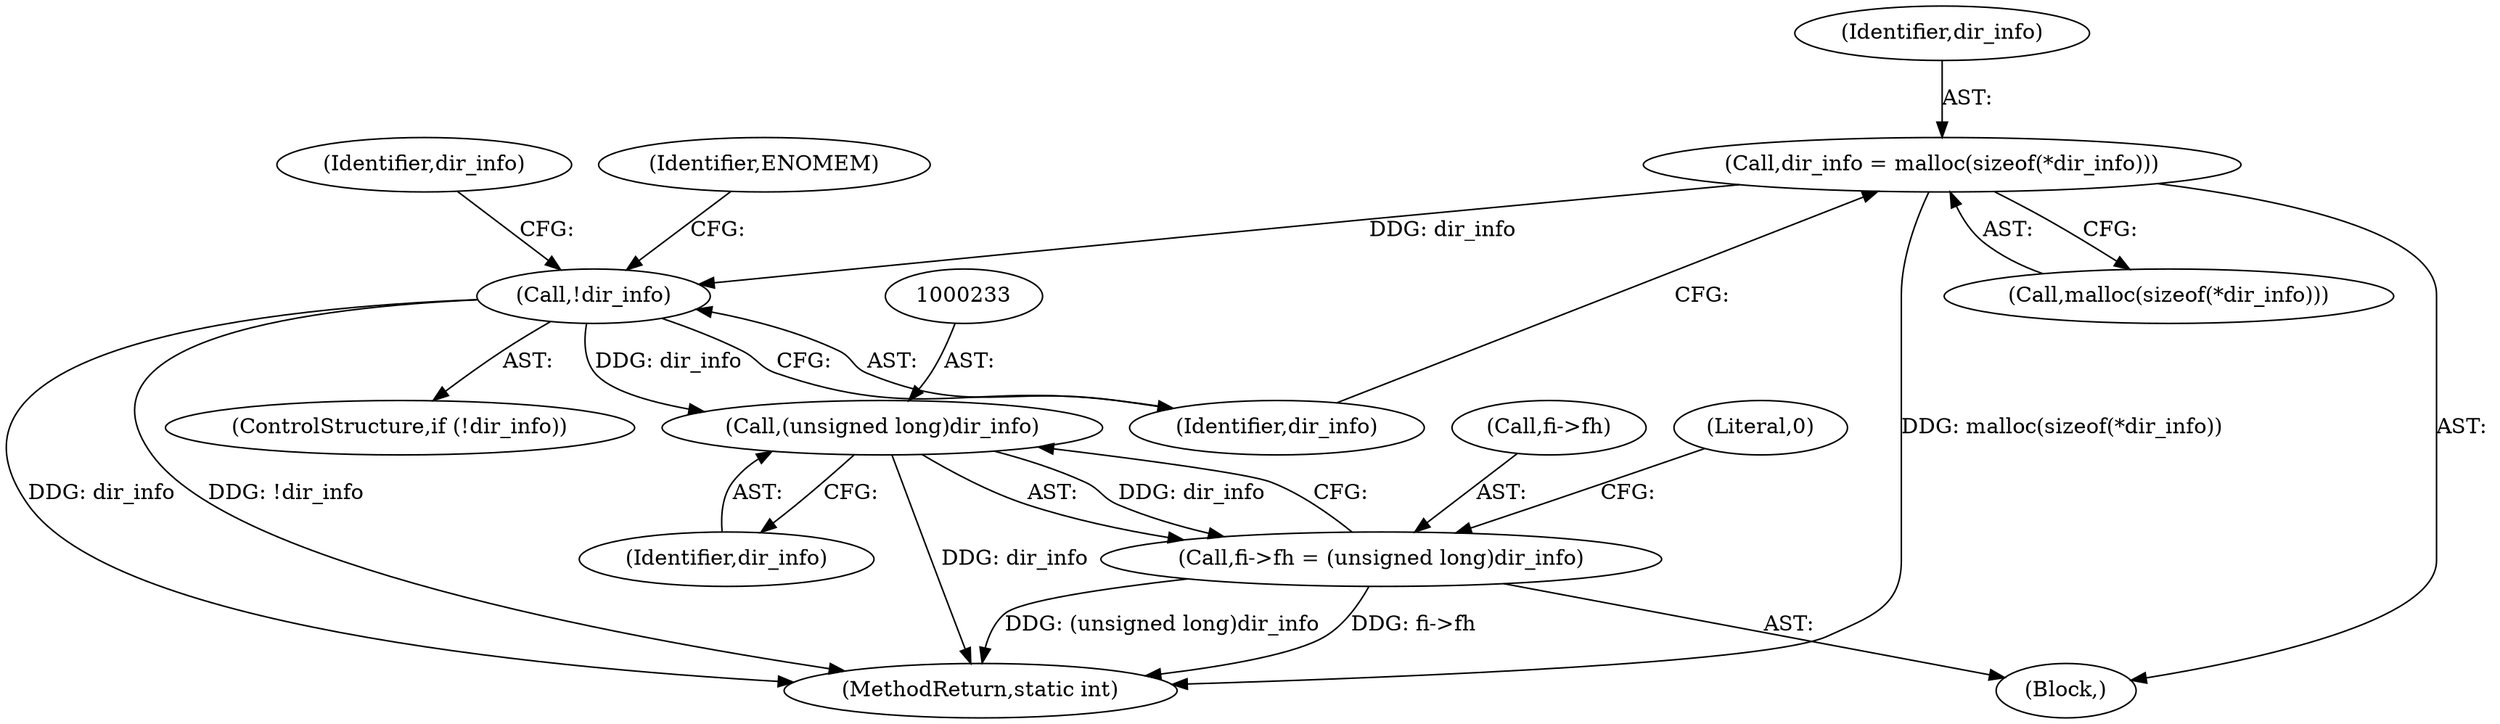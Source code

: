 digraph "0_lxcfs_a8b6c3e0537e90fba3c55910fd1b7229d54a60a7_3@API" {
"1000184" [label="(Call,dir_info = malloc(sizeof(*dir_info)))"];
"1000191" [label="(Call,!dir_info)"];
"1000232" [label="(Call,(unsigned long)dir_info)"];
"1000228" [label="(Call,fi->fh = (unsigned long)dir_info)"];
"1000186" [label="(Call,malloc(sizeof(*dir_info)))"];
"1000185" [label="(Identifier,dir_info)"];
"1000229" [label="(Call,fi->fh)"];
"1000234" [label="(Identifier,dir_info)"];
"1000184" [label="(Call,dir_info = malloc(sizeof(*dir_info)))"];
"1000191" [label="(Call,!dir_info)"];
"1000232" [label="(Call,(unsigned long)dir_info)"];
"1000236" [label="(Literal,0)"];
"1000198" [label="(Identifier,dir_info)"];
"1000192" [label="(Identifier,dir_info)"];
"1000195" [label="(Identifier,ENOMEM)"];
"1000105" [label="(Block,)"];
"1000228" [label="(Call,fi->fh = (unsigned long)dir_info)"];
"1000190" [label="(ControlStructure,if (!dir_info))"];
"1000237" [label="(MethodReturn,static int)"];
"1000184" -> "1000105"  [label="AST: "];
"1000184" -> "1000186"  [label="CFG: "];
"1000185" -> "1000184"  [label="AST: "];
"1000186" -> "1000184"  [label="AST: "];
"1000192" -> "1000184"  [label="CFG: "];
"1000184" -> "1000237"  [label="DDG: malloc(sizeof(*dir_info))"];
"1000184" -> "1000191"  [label="DDG: dir_info"];
"1000191" -> "1000190"  [label="AST: "];
"1000191" -> "1000192"  [label="CFG: "];
"1000192" -> "1000191"  [label="AST: "];
"1000195" -> "1000191"  [label="CFG: "];
"1000198" -> "1000191"  [label="CFG: "];
"1000191" -> "1000237"  [label="DDG: !dir_info"];
"1000191" -> "1000237"  [label="DDG: dir_info"];
"1000191" -> "1000232"  [label="DDG: dir_info"];
"1000232" -> "1000228"  [label="AST: "];
"1000232" -> "1000234"  [label="CFG: "];
"1000233" -> "1000232"  [label="AST: "];
"1000234" -> "1000232"  [label="AST: "];
"1000228" -> "1000232"  [label="CFG: "];
"1000232" -> "1000237"  [label="DDG: dir_info"];
"1000232" -> "1000228"  [label="DDG: dir_info"];
"1000228" -> "1000105"  [label="AST: "];
"1000229" -> "1000228"  [label="AST: "];
"1000236" -> "1000228"  [label="CFG: "];
"1000228" -> "1000237"  [label="DDG: fi->fh"];
"1000228" -> "1000237"  [label="DDG: (unsigned long)dir_info"];
}
